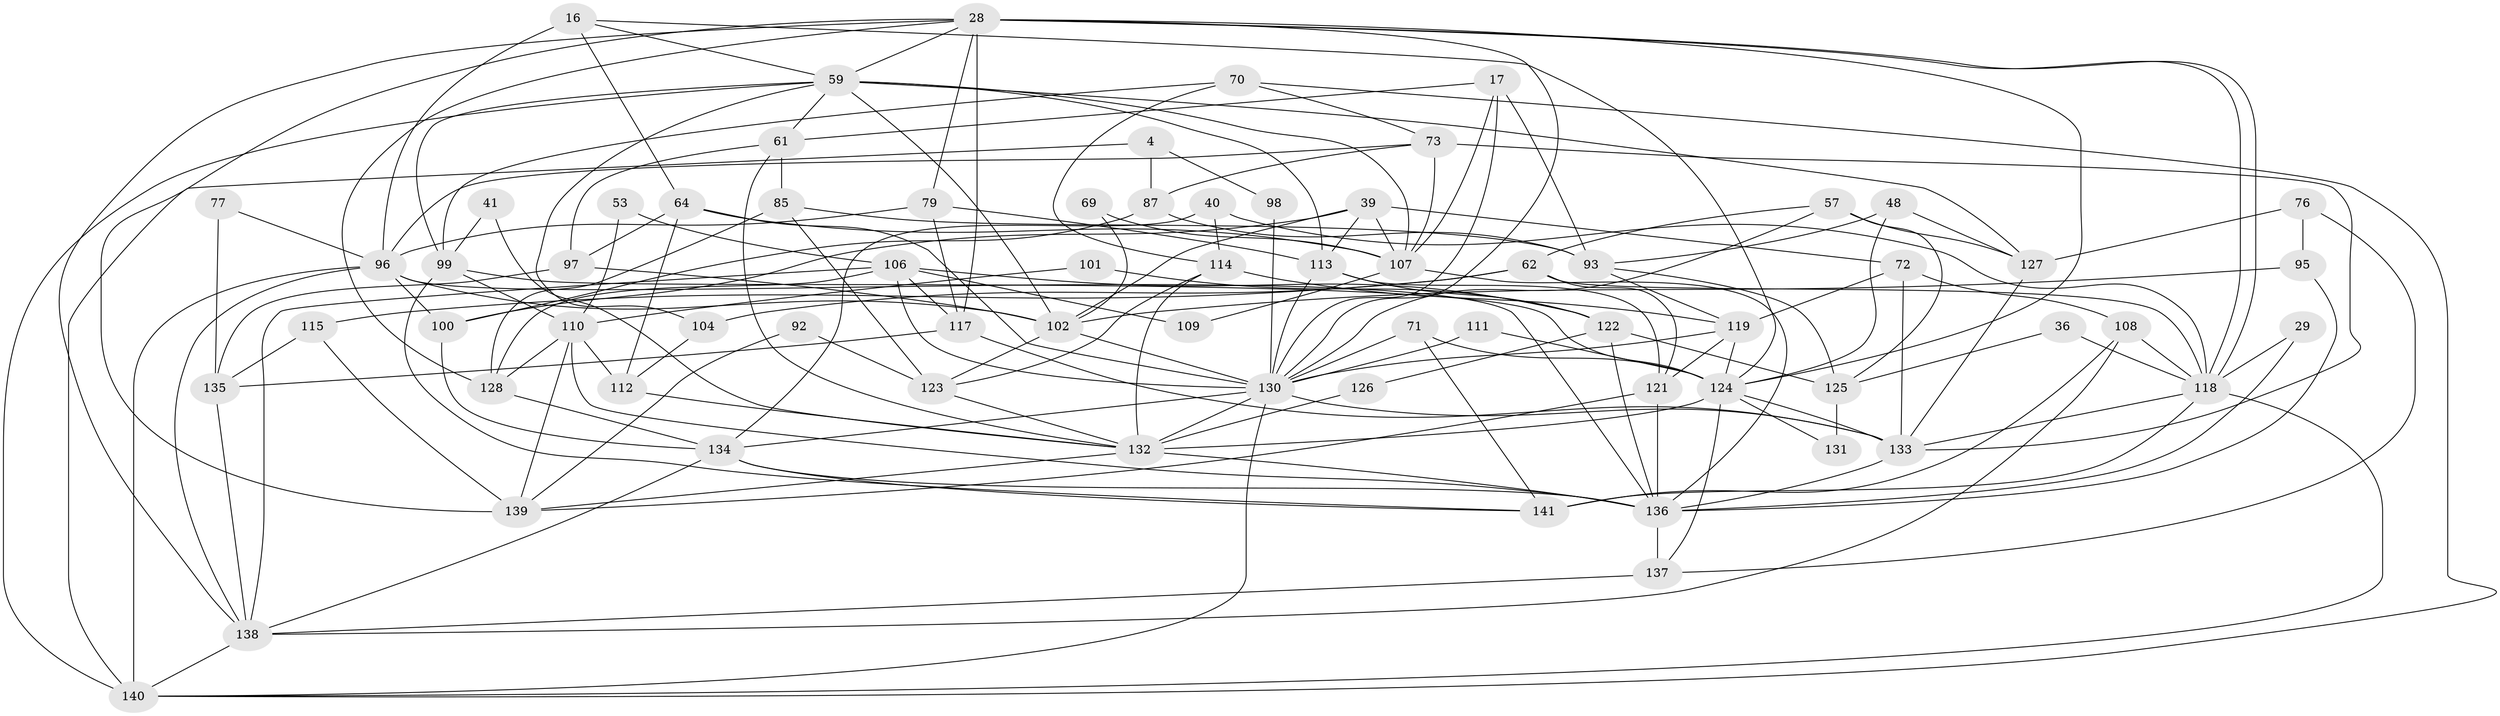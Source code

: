 // original degree distribution, {4: 0.2624113475177305, 6: 0.10638297872340426, 5: 0.16312056737588654, 3: 0.2695035460992908, 2: 0.14893617021276595, 9: 0.0070921985815602835, 8: 0.028368794326241134, 7: 0.014184397163120567}
// Generated by graph-tools (version 1.1) at 2025/49/03/09/25 04:49:11]
// undirected, 70 vertices, 177 edges
graph export_dot {
graph [start="1"]
  node [color=gray90,style=filled];
  4;
  16;
  17;
  28 [super="+27"];
  29;
  36;
  39;
  40;
  41;
  48;
  53;
  57;
  59 [super="+19+24"];
  61;
  62;
  64 [super="+51+10"];
  69;
  70;
  71;
  72;
  73 [super="+21"];
  76;
  77;
  79 [super="+6"];
  85;
  87;
  92;
  93 [super="+42"];
  95;
  96 [super="+84+74"];
  97 [super="+34"];
  98 [super="+86"];
  99 [super="+25+56"];
  100;
  101;
  102 [super="+83"];
  104 [super="+54"];
  106 [super="+105+52"];
  107 [super="+65+49"];
  108 [super="+94"];
  109;
  110;
  111;
  112 [super="+68"];
  113 [super="+103"];
  114;
  115;
  117 [super="+90"];
  118 [super="+91"];
  119 [super="+75"];
  121 [super="+38"];
  122 [super="+78"];
  123 [super="+33"];
  124 [super="+23+35+12+116"];
  125;
  126;
  127 [super="+30"];
  128 [super="+1"];
  130 [super="+81+88+80"];
  131;
  132 [super="+129+18"];
  133 [super="+3+63"];
  134 [super="+89"];
  135;
  136 [super="+120"];
  137 [super="+46"];
  138 [super="+5+58"];
  139;
  140 [super="+43"];
  141 [super="+2"];
  4 -- 140 [weight=2];
  4 -- 87;
  4 -- 98 [weight=2];
  16 -- 59;
  16 -- 64;
  16 -- 124;
  16 -- 96;
  17 -- 61;
  17 -- 93;
  17 -- 107;
  17 -- 130;
  28 -- 118 [weight=2];
  28 -- 118;
  28 -- 138;
  28 -- 128;
  28 -- 139;
  28 -- 79;
  28 -- 117 [weight=2];
  28 -- 59;
  28 -- 130;
  28 -- 124;
  29 -- 118;
  29 -- 136;
  36 -- 125;
  36 -- 118;
  39 -- 100;
  39 -- 72;
  39 -- 107;
  39 -- 113;
  39 -- 102;
  40 -- 114;
  40 -- 118;
  40 -- 134;
  41 -- 132;
  41 -- 99;
  48 -- 127;
  48 -- 93;
  48 -- 124;
  53 -- 110;
  53 -- 106;
  57 -- 125;
  57 -- 130;
  57 -- 62;
  57 -- 127;
  59 -- 127;
  59 -- 113;
  59 -- 99;
  59 -- 107;
  59 -- 140 [weight=2];
  59 -- 104;
  59 -- 61;
  59 -- 102 [weight=2];
  61 -- 85;
  61 -- 97;
  61 -- 132;
  62 -- 115;
  62 -- 118;
  62 -- 121;
  62 -- 104;
  64 -- 112;
  64 -- 97;
  64 -- 107;
  64 -- 130;
  69 -- 107;
  69 -- 102;
  70 -- 114;
  70 -- 140;
  70 -- 73;
  70 -- 99;
  71 -- 141;
  71 -- 130 [weight=2];
  71 -- 124;
  72 -- 108;
  72 -- 119;
  72 -- 133;
  73 -- 133;
  73 -- 87;
  73 -- 107;
  73 -- 96;
  76 -- 137;
  76 -- 95;
  76 -- 127;
  77 -- 135;
  77 -- 96;
  79 -- 113;
  79 -- 117 [weight=2];
  79 -- 96 [weight=2];
  85 -- 93 [weight=2];
  85 -- 123 [weight=2];
  85 -- 128;
  87 -- 100;
  87 -- 93;
  92 -- 123;
  92 -- 139;
  93 -- 119 [weight=2];
  93 -- 125;
  95 -- 136;
  95 -- 102;
  96 -- 140;
  96 -- 136 [weight=2];
  96 -- 100;
  96 -- 102 [weight=2];
  96 -- 138;
  97 -- 135;
  97 -- 102;
  98 -- 130;
  99 -- 141 [weight=2];
  99 -- 110;
  99 -- 124 [weight=2];
  100 -- 134;
  101 -- 122;
  101 -- 110;
  102 -- 130;
  102 -- 123;
  104 -- 112;
  106 -- 128;
  106 -- 109;
  106 -- 117;
  106 -- 122;
  106 -- 138;
  106 -- 130 [weight=3];
  107 -- 136 [weight=3];
  107 -- 109;
  108 -- 141 [weight=2];
  108 -- 118;
  108 -- 138;
  110 -- 112 [weight=2];
  110 -- 128;
  110 -- 139;
  110 -- 136;
  111 -- 124 [weight=2];
  111 -- 130;
  112 -- 132;
  113 -- 122;
  113 -- 130 [weight=2];
  113 -- 121;
  114 -- 123;
  114 -- 119;
  114 -- 132;
  115 -- 139;
  115 -- 135;
  117 -- 135;
  117 -- 133;
  118 -- 141 [weight=2];
  118 -- 140;
  118 -- 133;
  119 -- 121;
  119 -- 130;
  119 -- 124;
  121 -- 139;
  121 -- 136;
  122 -- 136 [weight=2];
  122 -- 125;
  122 -- 126;
  123 -- 132;
  124 -- 131;
  124 -- 137;
  124 -- 133 [weight=2];
  124 -- 132 [weight=2];
  125 -- 131;
  126 -- 132;
  127 -- 133;
  128 -- 134;
  130 -- 132;
  130 -- 133;
  130 -- 134;
  130 -- 140;
  132 -- 136;
  132 -- 139;
  133 -- 136 [weight=3];
  134 -- 141;
  134 -- 138;
  134 -- 136 [weight=3];
  135 -- 138;
  136 -- 137 [weight=3];
  137 -- 138;
  138 -- 140;
}
